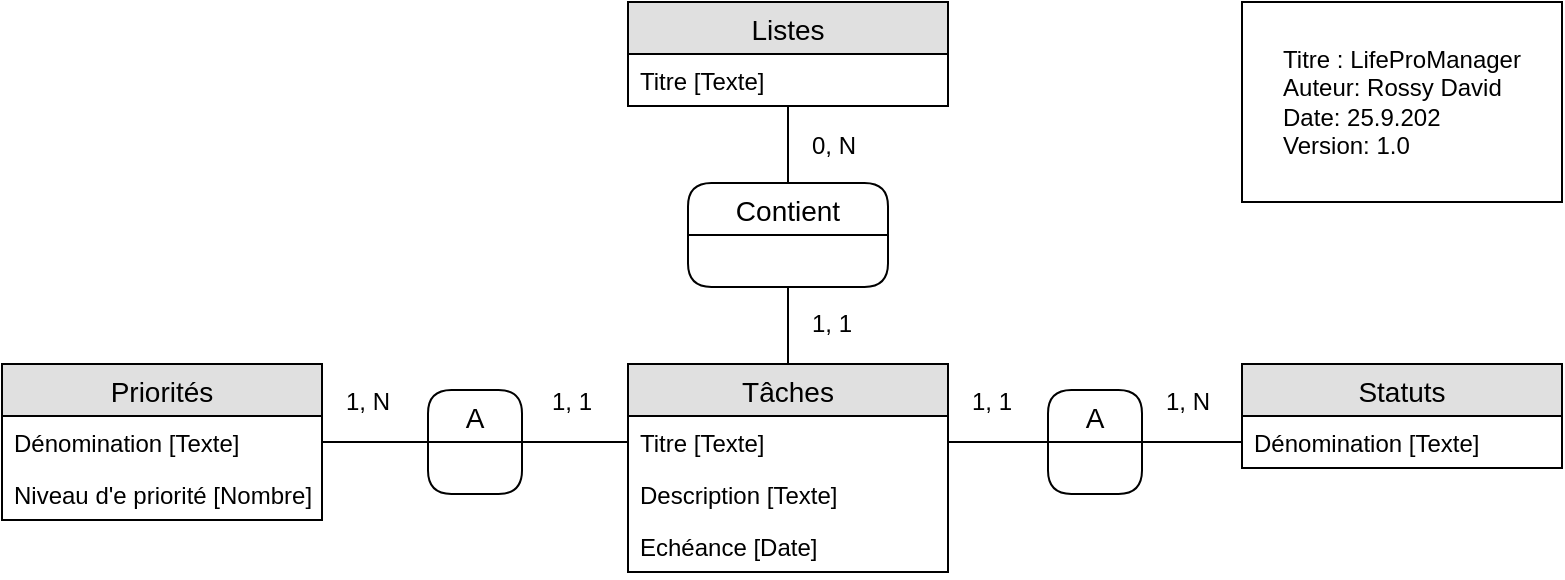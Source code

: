 <mxfile pages="1" version="11.2.5" type="device"><diagram id="yZc96e1d5JOFCsxAJfV1" name="Page-1"><mxGraphModel dx="1422" dy="824" grid="1" gridSize="10" guides="1" tooltips="1" connect="1" arrows="1" fold="1" page="1" pageScale="1" pageWidth="827" pageHeight="1169" math="0" shadow="0"><root><mxCell id="0"/><mxCell id="1" parent="0"/><mxCell id="JrhIZJE-z4hIWXliAjvD-20" style="edgeStyle=orthogonalEdgeStyle;rounded=0;orthogonalLoop=1;jettySize=auto;html=1;entryX=0.5;entryY=0;entryDx=0;entryDy=0;endArrow=none;endFill=0;" parent="1" source="JrhIZJE-z4hIWXliAjvD-5" target="JrhIZJE-z4hIWXliAjvD-9" edge="1"><mxGeometry relative="1" as="geometry"/></mxCell><mxCell id="JrhIZJE-z4hIWXliAjvD-5" value="Listes" style="swimlane;fontStyle=0;childLayout=stackLayout;horizontal=1;startSize=26;fillColor=#e0e0e0;horizontalStack=0;resizeParent=1;resizeParentMax=0;resizeLast=0;collapsible=1;marginBottom=0;swimlaneFillColor=#ffffff;align=center;fontSize=14;" parent="1" vertex="1"><mxGeometry x="333" y="298" width="160" height="52" as="geometry"/></mxCell><mxCell id="JrhIZJE-z4hIWXliAjvD-6" value="Titre [Texte]" style="text;strokeColor=none;fillColor=none;spacingLeft=4;spacingRight=4;overflow=hidden;rotatable=0;points=[[0,0.5],[1,0.5]];portConstraint=eastwest;fontSize=12;" parent="JrhIZJE-z4hIWXliAjvD-5" vertex="1"><mxGeometry y="26" width="160" height="26" as="geometry"/></mxCell><mxCell id="JrhIZJE-z4hIWXliAjvD-9" value="Tâches" style="swimlane;fontStyle=0;childLayout=stackLayout;horizontal=1;startSize=26;fillColor=#e0e0e0;horizontalStack=0;resizeParent=1;resizeParentMax=0;resizeLast=0;collapsible=1;marginBottom=0;swimlaneFillColor=#ffffff;align=center;fontSize=14;" parent="1" vertex="1"><mxGeometry x="333" y="479" width="160" height="104" as="geometry"/></mxCell><mxCell id="JrhIZJE-z4hIWXliAjvD-10" value="Titre [Texte]" style="text;strokeColor=none;fillColor=none;spacingLeft=4;spacingRight=4;overflow=hidden;rotatable=0;points=[[0,0.5],[1,0.5]];portConstraint=eastwest;fontSize=12;" parent="JrhIZJE-z4hIWXliAjvD-9" vertex="1"><mxGeometry y="26" width="160" height="26" as="geometry"/></mxCell><mxCell id="JrhIZJE-z4hIWXliAjvD-11" value="Description [Texte]" style="text;strokeColor=none;fillColor=none;spacingLeft=4;spacingRight=4;overflow=hidden;rotatable=0;points=[[0,0.5],[1,0.5]];portConstraint=eastwest;fontSize=12;" parent="JrhIZJE-z4hIWXliAjvD-9" vertex="1"><mxGeometry y="52" width="160" height="26" as="geometry"/></mxCell><mxCell id="JrhIZJE-z4hIWXliAjvD-12" value="Echéance [Date]" style="text;strokeColor=none;fillColor=none;spacingLeft=4;spacingRight=4;overflow=hidden;rotatable=0;points=[[0,0.5],[1,0.5]];portConstraint=eastwest;fontSize=12;" parent="JrhIZJE-z4hIWXliAjvD-9" vertex="1"><mxGeometry y="78" width="160" height="26" as="geometry"/></mxCell><mxCell id="JrhIZJE-z4hIWXliAjvD-21" value="0, N" style="text;html=1;resizable=0;points=[];autosize=1;align=left;verticalAlign=top;spacingTop=-4;" parent="1" vertex="1"><mxGeometry x="423" y="360" width="40" height="20" as="geometry"/></mxCell><mxCell id="JrhIZJE-z4hIWXliAjvD-22" value="1, 1" style="text;html=1;resizable=0;points=[];autosize=1;align=left;verticalAlign=top;spacingTop=-4;" parent="1" vertex="1"><mxGeometry x="423" y="449" width="40" height="20" as="geometry"/></mxCell><mxCell id="JrhIZJE-z4hIWXliAjvD-29" value="Contient" style="swimlane;fontStyle=0;childLayout=stackLayout;horizontal=1;startSize=26;horizontalStack=0;resizeParent=1;resizeParentMax=0;resizeLast=0;collapsible=1;marginBottom=0;swimlaneFillColor=#ffffff;align=center;fontSize=14;rounded=1;" parent="1" vertex="1"><mxGeometry x="363" y="388.5" width="100" height="52" as="geometry"/></mxCell><mxCell id="JrhIZJE-z4hIWXliAjvD-30" value="&lt;div style=&quot;white-space: normal ; text-align: left&quot;&gt;Titre : LifeProManager&lt;/div&gt;&lt;div style=&quot;white-space: normal ; text-align: left&quot;&gt;Auteur: Rossy David&lt;/div&gt;&lt;div style=&quot;white-space: normal ; text-align: left&quot;&gt;Date: 25.9.202&lt;/div&gt;&lt;div style=&quot;white-space: normal ; text-align: left&quot;&gt;Version: 1.0&lt;/div&gt;" style="rounded=0;whiteSpace=wrap;html=1;" parent="1" vertex="1"><mxGeometry x="640" y="298" width="160" height="100" as="geometry"/></mxCell><mxCell id="mkHQrjBfmaSp5K6S5Ysx-1" value="Statuts" style="swimlane;fontStyle=0;childLayout=stackLayout;horizontal=1;startSize=26;fillColor=#e0e0e0;horizontalStack=0;resizeParent=1;resizeParentMax=0;resizeLast=0;collapsible=1;marginBottom=0;swimlaneFillColor=#ffffff;align=center;fontSize=14;" parent="1" vertex="1"><mxGeometry x="640" y="479" width="160" height="52" as="geometry"/></mxCell><mxCell id="mkHQrjBfmaSp5K6S5Ysx-2" value="Dénomination [Texte]" style="text;strokeColor=none;fillColor=none;spacingLeft=4;spacingRight=4;overflow=hidden;rotatable=0;points=[[0,0.5],[1,0.5]];portConstraint=eastwest;fontSize=12;" parent="mkHQrjBfmaSp5K6S5Ysx-1" vertex="1"><mxGeometry y="26" width="160" height="26" as="geometry"/></mxCell><mxCell id="mkHQrjBfmaSp5K6S5Ysx-5" value="Priorités" style="swimlane;fontStyle=0;childLayout=stackLayout;horizontal=1;startSize=26;fillColor=#e0e0e0;horizontalStack=0;resizeParent=1;resizeParentMax=0;resizeLast=0;collapsible=1;marginBottom=0;swimlaneFillColor=#ffffff;align=center;fontSize=14;" parent="1" vertex="1"><mxGeometry x="20" y="479" width="160" height="78" as="geometry"/></mxCell><mxCell id="mkHQrjBfmaSp5K6S5Ysx-6" value="Dénomination [Texte]" style="text;strokeColor=none;fillColor=none;spacingLeft=4;spacingRight=4;overflow=hidden;rotatable=0;points=[[0,0.5],[1,0.5]];portConstraint=eastwest;fontSize=12;" parent="mkHQrjBfmaSp5K6S5Ysx-5" vertex="1"><mxGeometry y="26" width="160" height="26" as="geometry"/></mxCell><mxCell id="mkHQrjBfmaSp5K6S5Ysx-7" value="Niveau d'e priorité [Nombre]" style="text;strokeColor=none;fillColor=none;spacingLeft=4;spacingRight=4;overflow=hidden;rotatable=0;points=[[0,0.5],[1,0.5]];portConstraint=eastwest;fontSize=12;" parent="mkHQrjBfmaSp5K6S5Ysx-5" vertex="1"><mxGeometry y="52" width="160" height="26" as="geometry"/></mxCell><mxCell id="mkHQrjBfmaSp5K6S5Ysx-9" style="edgeStyle=orthogonalEdgeStyle;rounded=0;orthogonalLoop=1;jettySize=auto;html=1;exitX=1;exitY=0.5;exitDx=0;exitDy=0;endArrow=none;endFill=0;" parent="1" source="mkHQrjBfmaSp5K6S5Ysx-6" target="JrhIZJE-z4hIWXliAjvD-10" edge="1"><mxGeometry relative="1" as="geometry"/></mxCell><mxCell id="mkHQrjBfmaSp5K6S5Ysx-10" style="edgeStyle=orthogonalEdgeStyle;rounded=0;orthogonalLoop=1;jettySize=auto;html=1;exitX=0;exitY=0.5;exitDx=0;exitDy=0;entryX=1;entryY=0.5;entryDx=0;entryDy=0;endArrow=none;endFill=0;" parent="1" source="mkHQrjBfmaSp5K6S5Ysx-2" target="JrhIZJE-z4hIWXliAjvD-10" edge="1"><mxGeometry relative="1" as="geometry"/></mxCell><mxCell id="mkHQrjBfmaSp5K6S5Ysx-11" value="A" style="swimlane;fontStyle=0;childLayout=stackLayout;horizontal=1;startSize=26;horizontalStack=0;resizeParent=1;resizeParentMax=0;resizeLast=0;collapsible=1;marginBottom=0;swimlaneFillColor=#ffffff;align=center;fontSize=14;rounded=1;" parent="1" vertex="1"><mxGeometry x="233" y="492" width="47" height="52" as="geometry"/></mxCell><mxCell id="mkHQrjBfmaSp5K6S5Ysx-12" value="A" style="swimlane;fontStyle=0;childLayout=stackLayout;horizontal=1;startSize=26;horizontalStack=0;resizeParent=1;resizeParentMax=0;resizeLast=0;collapsible=1;marginBottom=0;swimlaneFillColor=#ffffff;align=center;fontSize=14;rounded=1;" parent="1" vertex="1"><mxGeometry x="543" y="492" width="47" height="52" as="geometry"/></mxCell><mxCell id="mkHQrjBfmaSp5K6S5Ysx-13" value="1, 1" style="text;html=1;resizable=0;points=[];autosize=1;align=left;verticalAlign=top;spacingTop=-4;" parent="1" vertex="1"><mxGeometry x="293" y="488" width="40" height="20" as="geometry"/></mxCell><mxCell id="mkHQrjBfmaSp5K6S5Ysx-14" value="1, N" style="text;html=1;resizable=0;points=[];autosize=1;align=left;verticalAlign=top;spacingTop=-4;" parent="1" vertex="1"><mxGeometry x="190" y="488" width="40" height="20" as="geometry"/></mxCell><mxCell id="mkHQrjBfmaSp5K6S5Ysx-15" value="1, 1" style="text;html=1;resizable=0;points=[];autosize=1;align=left;verticalAlign=top;spacingTop=-4;" parent="1" vertex="1"><mxGeometry x="503" y="488" width="40" height="20" as="geometry"/></mxCell><mxCell id="mkHQrjBfmaSp5K6S5Ysx-17" value="1, N" style="text;html=1;resizable=0;points=[];autosize=1;align=left;verticalAlign=top;spacingTop=-4;" parent="1" vertex="1"><mxGeometry x="600" y="488" width="40" height="20" as="geometry"/></mxCell></root></mxGraphModel></diagram></mxfile>